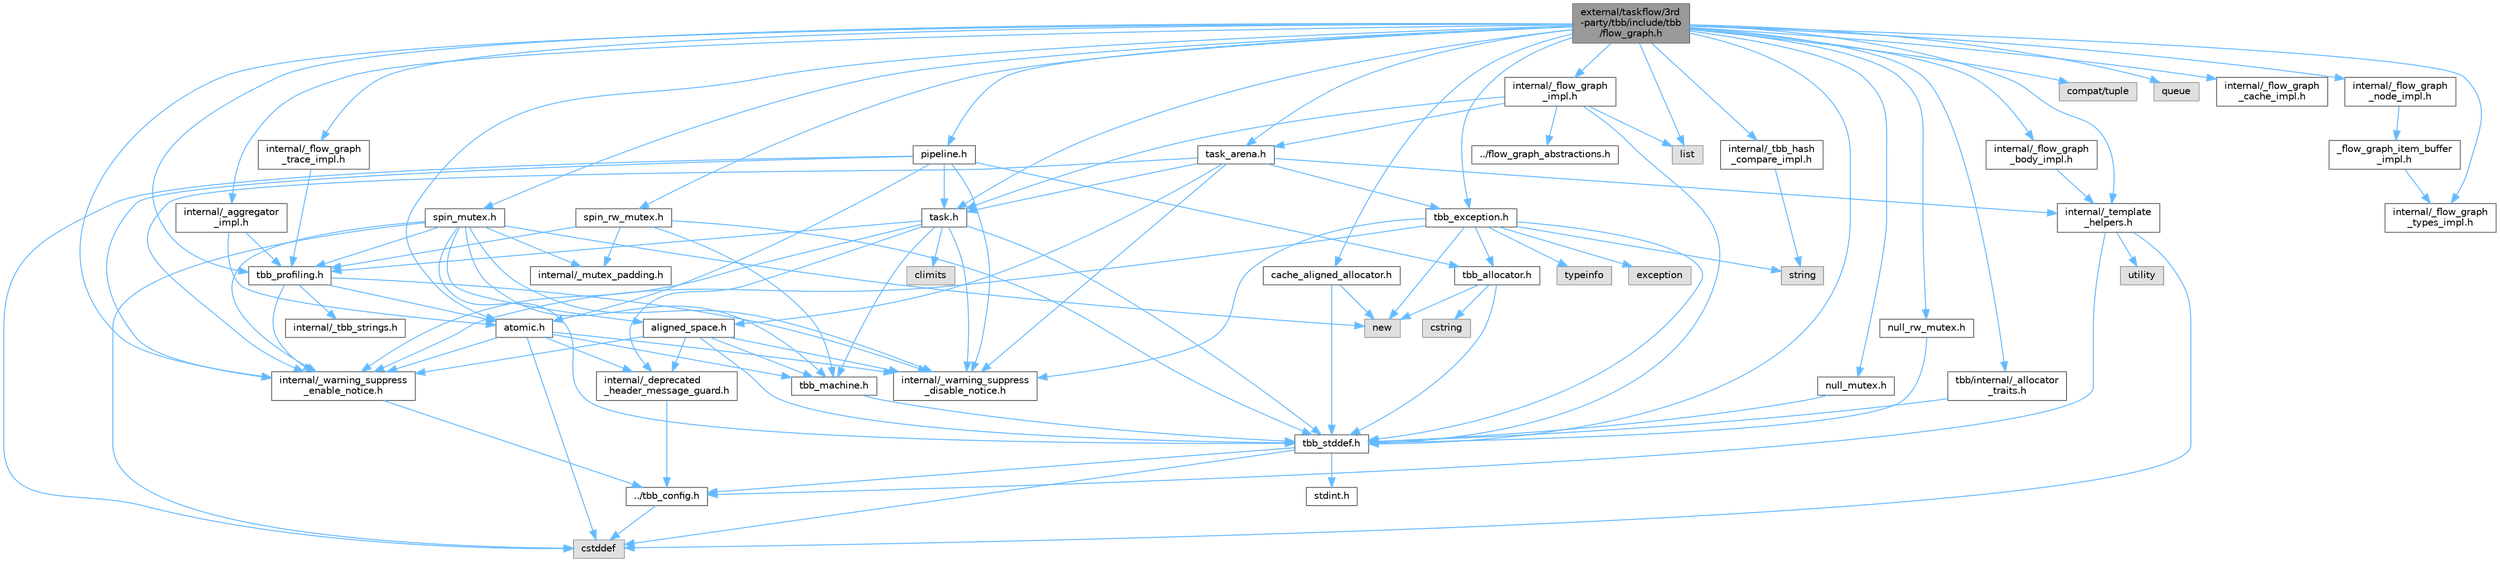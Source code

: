 digraph "external/taskflow/3rd-party/tbb/include/tbb/flow_graph.h"
{
 // LATEX_PDF_SIZE
  bgcolor="transparent";
  edge [fontname=Helvetica,fontsize=10,labelfontname=Helvetica,labelfontsize=10];
  node [fontname=Helvetica,fontsize=10,shape=box,height=0.2,width=0.4];
  Node1 [id="Node000001",label="external/taskflow/3rd\l-party/tbb/include/tbb\l/flow_graph.h",height=0.2,width=0.4,color="gray40", fillcolor="grey60", style="filled", fontcolor="black",tooltip="The graph related classes and functions"];
  Node1 -> Node2 [id="edge111_Node000001_Node000002",color="steelblue1",style="solid",tooltip=" "];
  Node2 [id="Node000002",label="internal/_warning_suppress\l_enable_notice.h",height=0.2,width=0.4,color="grey40", fillcolor="white", style="filled",URL="$__warning__suppress__enable__notice_8h.html",tooltip=" "];
  Node2 -> Node3 [id="edge112_Node000002_Node000003",color="steelblue1",style="solid",tooltip=" "];
  Node3 [id="Node000003",label="../tbb_config.h",height=0.2,width=0.4,color="grey40", fillcolor="white", style="filled",URL="$tbb__config_8h.html",tooltip=" "];
  Node3 -> Node4 [id="edge113_Node000003_Node000004",color="steelblue1",style="solid",tooltip=" "];
  Node4 [id="Node000004",label="cstddef",height=0.2,width=0.4,color="grey60", fillcolor="#E0E0E0", style="filled",tooltip=" "];
  Node1 -> Node5 [id="edge114_Node000001_Node000005",color="steelblue1",style="solid",tooltip=" "];
  Node5 [id="Node000005",label="tbb_stddef.h",height=0.2,width=0.4,color="grey40", fillcolor="white", style="filled",URL="$tbb__stddef_8h.html",tooltip=" "];
  Node5 -> Node3 [id="edge115_Node000005_Node000003",color="steelblue1",style="solid",tooltip=" "];
  Node5 -> Node4 [id="edge116_Node000005_Node000004",color="steelblue1",style="solid",tooltip=" "];
  Node5 -> Node6 [id="edge117_Node000005_Node000006",color="steelblue1",style="solid",tooltip=" "];
  Node6 [id="Node000006",label="stdint.h",height=0.2,width=0.4,color="grey40", fillcolor="white", style="filled",URL="$stdint_8h.html",tooltip=" "];
  Node1 -> Node7 [id="edge118_Node000001_Node000007",color="steelblue1",style="solid",tooltip=" "];
  Node7 [id="Node000007",label="atomic.h",height=0.2,width=0.4,color="grey40", fillcolor="white", style="filled",URL="$external_2taskflow_23rd-party_2tbb_2include_2tbb_2atomic_8h.html",tooltip=" "];
  Node7 -> Node8 [id="edge119_Node000007_Node000008",color="steelblue1",style="solid",tooltip=" "];
  Node8 [id="Node000008",label="internal/_deprecated\l_header_message_guard.h",height=0.2,width=0.4,color="grey40", fillcolor="white", style="filled",URL="$__deprecated__header__message__guard_8h.html",tooltip=" "];
  Node8 -> Node3 [id="edge120_Node000008_Node000003",color="steelblue1",style="solid",tooltip=" "];
  Node7 -> Node2 [id="edge121_Node000007_Node000002",color="steelblue1",style="solid",tooltip=" "];
  Node7 -> Node4 [id="edge122_Node000007_Node000004",color="steelblue1",style="solid",tooltip=" "];
  Node7 -> Node9 [id="edge123_Node000007_Node000009",color="steelblue1",style="solid",tooltip=" "];
  Node9 [id="Node000009",label="tbb_machine.h",height=0.2,width=0.4,color="grey40", fillcolor="white", style="filled",URL="$tbb__machine_8h.html",tooltip=" "];
  Node9 -> Node5 [id="edge124_Node000009_Node000005",color="steelblue1",style="solid",tooltip=" "];
  Node7 -> Node10 [id="edge125_Node000007_Node000010",color="steelblue1",style="solid",tooltip=" "];
  Node10 [id="Node000010",label="internal/_warning_suppress\l_disable_notice.h",height=0.2,width=0.4,color="grey40", fillcolor="white", style="filled",URL="$__warning__suppress__disable__notice_8h.html",tooltip=" "];
  Node1 -> Node11 [id="edge126_Node000001_Node000011",color="steelblue1",style="solid",tooltip=" "];
  Node11 [id="Node000011",label="spin_mutex.h",height=0.2,width=0.4,color="grey40", fillcolor="white", style="filled",URL="$external_2taskflow_23rd-party_2tbb_2include_2tbb_2spin__mutex_8h.html",tooltip=" "];
  Node11 -> Node2 [id="edge127_Node000011_Node000002",color="steelblue1",style="solid",tooltip=" "];
  Node11 -> Node4 [id="edge128_Node000011_Node000004",color="steelblue1",style="solid",tooltip=" "];
  Node11 -> Node12 [id="edge129_Node000011_Node000012",color="steelblue1",style="solid",tooltip=" "];
  Node12 [id="Node000012",label="new",height=0.2,width=0.4,color="grey60", fillcolor="#E0E0E0", style="filled",tooltip=" "];
  Node11 -> Node13 [id="edge130_Node000011_Node000013",color="steelblue1",style="solid",tooltip=" "];
  Node13 [id="Node000013",label="aligned_space.h",height=0.2,width=0.4,color="grey40", fillcolor="white", style="filled",URL="$aligned__space_8h.html",tooltip=" "];
  Node13 -> Node8 [id="edge131_Node000013_Node000008",color="steelblue1",style="solid",tooltip=" "];
  Node13 -> Node2 [id="edge132_Node000013_Node000002",color="steelblue1",style="solid",tooltip=" "];
  Node13 -> Node5 [id="edge133_Node000013_Node000005",color="steelblue1",style="solid",tooltip=" "];
  Node13 -> Node9 [id="edge134_Node000013_Node000009",color="steelblue1",style="solid",tooltip=" "];
  Node13 -> Node10 [id="edge135_Node000013_Node000010",color="steelblue1",style="solid",tooltip=" "];
  Node11 -> Node5 [id="edge136_Node000011_Node000005",color="steelblue1",style="solid",tooltip=" "];
  Node11 -> Node9 [id="edge137_Node000011_Node000009",color="steelblue1",style="solid",tooltip=" "];
  Node11 -> Node14 [id="edge138_Node000011_Node000014",color="steelblue1",style="solid",tooltip=" "];
  Node14 [id="Node000014",label="tbb_profiling.h",height=0.2,width=0.4,color="grey40", fillcolor="white", style="filled",URL="$tbb__profiling_8h.html",tooltip=" "];
  Node14 -> Node2 [id="edge139_Node000014_Node000002",color="steelblue1",style="solid",tooltip=" "];
  Node14 -> Node15 [id="edge140_Node000014_Node000015",color="steelblue1",style="solid",tooltip=" "];
  Node15 [id="Node000015",label="internal/_tbb_strings.h",height=0.2,width=0.4,color="grey40", fillcolor="white", style="filled",URL="$__tbb__strings_8h.html",tooltip=" "];
  Node14 -> Node7 [id="edge141_Node000014_Node000007",color="steelblue1",style="solid",tooltip=" "];
  Node14 -> Node10 [id="edge142_Node000014_Node000010",color="steelblue1",style="solid",tooltip=" "];
  Node11 -> Node16 [id="edge143_Node000011_Node000016",color="steelblue1",style="solid",tooltip=" "];
  Node16 [id="Node000016",label="internal/_mutex_padding.h",height=0.2,width=0.4,color="grey40", fillcolor="white", style="filled",URL="$__mutex__padding_8h.html",tooltip=" "];
  Node11 -> Node10 [id="edge144_Node000011_Node000010",color="steelblue1",style="solid",tooltip=" "];
  Node1 -> Node17 [id="edge145_Node000001_Node000017",color="steelblue1",style="solid",tooltip=" "];
  Node17 [id="Node000017",label="null_mutex.h",height=0.2,width=0.4,color="grey40", fillcolor="white", style="filled",URL="$external_2taskflow_23rd-party_2tbb_2include_2tbb_2null__mutex_8h.html",tooltip=" "];
  Node17 -> Node5 [id="edge146_Node000017_Node000005",color="steelblue1",style="solid",tooltip=" "];
  Node1 -> Node18 [id="edge147_Node000001_Node000018",color="steelblue1",style="solid",tooltip=" "];
  Node18 [id="Node000018",label="spin_rw_mutex.h",height=0.2,width=0.4,color="grey40", fillcolor="white", style="filled",URL="$spin__rw__mutex_8h.html",tooltip=" "];
  Node18 -> Node5 [id="edge148_Node000018_Node000005",color="steelblue1",style="solid",tooltip=" "];
  Node18 -> Node9 [id="edge149_Node000018_Node000009",color="steelblue1",style="solid",tooltip=" "];
  Node18 -> Node14 [id="edge150_Node000018_Node000014",color="steelblue1",style="solid",tooltip=" "];
  Node18 -> Node16 [id="edge151_Node000018_Node000016",color="steelblue1",style="solid",tooltip=" "];
  Node1 -> Node19 [id="edge152_Node000001_Node000019",color="steelblue1",style="solid",tooltip=" "];
  Node19 [id="Node000019",label="null_rw_mutex.h",height=0.2,width=0.4,color="grey40", fillcolor="white", style="filled",URL="$null__rw__mutex_8h.html",tooltip=" "];
  Node19 -> Node5 [id="edge153_Node000019_Node000005",color="steelblue1",style="solid",tooltip=" "];
  Node1 -> Node20 [id="edge154_Node000001_Node000020",color="steelblue1",style="solid",tooltip=" "];
  Node20 [id="Node000020",label="task.h",height=0.2,width=0.4,color="grey40", fillcolor="white", style="filled",URL="$task_8h.html",tooltip=" "];
  Node20 -> Node8 [id="edge155_Node000020_Node000008",color="steelblue1",style="solid",tooltip=" "];
  Node20 -> Node2 [id="edge156_Node000020_Node000002",color="steelblue1",style="solid",tooltip=" "];
  Node20 -> Node5 [id="edge157_Node000020_Node000005",color="steelblue1",style="solid",tooltip=" "];
  Node20 -> Node9 [id="edge158_Node000020_Node000009",color="steelblue1",style="solid",tooltip=" "];
  Node20 -> Node14 [id="edge159_Node000020_Node000014",color="steelblue1",style="solid",tooltip=" "];
  Node20 -> Node21 [id="edge160_Node000020_Node000021",color="steelblue1",style="solid",tooltip=" "];
  Node21 [id="Node000021",label="climits",height=0.2,width=0.4,color="grey60", fillcolor="#E0E0E0", style="filled",tooltip=" "];
  Node20 -> Node10 [id="edge161_Node000020_Node000010",color="steelblue1",style="solid",tooltip=" "];
  Node1 -> Node22 [id="edge162_Node000001_Node000022",color="steelblue1",style="solid",tooltip=" "];
  Node22 [id="Node000022",label="cache_aligned_allocator.h",height=0.2,width=0.4,color="grey40", fillcolor="white", style="filled",URL="$cache__aligned__allocator_8h.html",tooltip=" "];
  Node22 -> Node12 [id="edge163_Node000022_Node000012",color="steelblue1",style="solid",tooltip=" "];
  Node22 -> Node5 [id="edge164_Node000022_Node000005",color="steelblue1",style="solid",tooltip=" "];
  Node1 -> Node23 [id="edge165_Node000001_Node000023",color="steelblue1",style="solid",tooltip=" "];
  Node23 [id="Node000023",label="tbb_exception.h",height=0.2,width=0.4,color="grey40", fillcolor="white", style="filled",URL="$tbb__exception_8h.html",tooltip=" "];
  Node23 -> Node2 [id="edge166_Node000023_Node000002",color="steelblue1",style="solid",tooltip=" "];
  Node23 -> Node5 [id="edge167_Node000023_Node000005",color="steelblue1",style="solid",tooltip=" "];
  Node23 -> Node24 [id="edge168_Node000023_Node000024",color="steelblue1",style="solid",tooltip=" "];
  Node24 [id="Node000024",label="exception",height=0.2,width=0.4,color="grey60", fillcolor="#E0E0E0", style="filled",tooltip=" "];
  Node23 -> Node12 [id="edge169_Node000023_Node000012",color="steelblue1",style="solid",tooltip=" "];
  Node23 -> Node25 [id="edge170_Node000023_Node000025",color="steelblue1",style="solid",tooltip=" "];
  Node25 [id="Node000025",label="string",height=0.2,width=0.4,color="grey60", fillcolor="#E0E0E0", style="filled",tooltip=" "];
  Node23 -> Node26 [id="edge171_Node000023_Node000026",color="steelblue1",style="solid",tooltip=" "];
  Node26 [id="Node000026",label="tbb_allocator.h",height=0.2,width=0.4,color="grey40", fillcolor="white", style="filled",URL="$tbb__allocator_8h.html",tooltip=" "];
  Node26 -> Node5 [id="edge172_Node000026_Node000005",color="steelblue1",style="solid",tooltip=" "];
  Node26 -> Node12 [id="edge173_Node000026_Node000012",color="steelblue1",style="solid",tooltip=" "];
  Node26 -> Node27 [id="edge174_Node000026_Node000027",color="steelblue1",style="solid",tooltip=" "];
  Node27 [id="Node000027",label="cstring",height=0.2,width=0.4,color="grey60", fillcolor="#E0E0E0", style="filled",tooltip=" "];
  Node23 -> Node28 [id="edge175_Node000023_Node000028",color="steelblue1",style="solid",tooltip=" "];
  Node28 [id="Node000028",label="typeinfo",height=0.2,width=0.4,color="grey60", fillcolor="#E0E0E0", style="filled",tooltip=" "];
  Node23 -> Node10 [id="edge176_Node000023_Node000010",color="steelblue1",style="solid",tooltip=" "];
  Node1 -> Node29 [id="edge177_Node000001_Node000029",color="steelblue1",style="solid",tooltip=" "];
  Node29 [id="Node000029",label="pipeline.h",height=0.2,width=0.4,color="grey40", fillcolor="white", style="filled",URL="$pipeline_8h.html",tooltip=" "];
  Node29 -> Node2 [id="edge178_Node000029_Node000002",color="steelblue1",style="solid",tooltip=" "];
  Node29 -> Node7 [id="edge179_Node000029_Node000007",color="steelblue1",style="solid",tooltip=" "];
  Node29 -> Node20 [id="edge180_Node000029_Node000020",color="steelblue1",style="solid",tooltip=" "];
  Node29 -> Node26 [id="edge181_Node000029_Node000026",color="steelblue1",style="solid",tooltip=" "];
  Node29 -> Node4 [id="edge182_Node000029_Node000004",color="steelblue1",style="solid",tooltip=" "];
  Node29 -> Node10 [id="edge183_Node000029_Node000010",color="steelblue1",style="solid",tooltip=" "];
  Node1 -> Node30 [id="edge184_Node000001_Node000030",color="steelblue1",style="solid",tooltip=" "];
  Node30 [id="Node000030",label="internal/_template\l_helpers.h",height=0.2,width=0.4,color="grey40", fillcolor="white", style="filled",URL="$__template__helpers_8h.html",tooltip=" "];
  Node30 -> Node31 [id="edge185_Node000030_Node000031",color="steelblue1",style="solid",tooltip=" "];
  Node31 [id="Node000031",label="utility",height=0.2,width=0.4,color="grey60", fillcolor="#E0E0E0", style="filled",tooltip=" "];
  Node30 -> Node4 [id="edge186_Node000030_Node000004",color="steelblue1",style="solid",tooltip=" "];
  Node30 -> Node3 [id="edge187_Node000030_Node000003",color="steelblue1",style="solid",tooltip=" "];
  Node1 -> Node32 [id="edge188_Node000001_Node000032",color="steelblue1",style="solid",tooltip=" "];
  Node32 [id="Node000032",label="internal/_aggregator\l_impl.h",height=0.2,width=0.4,color="grey40", fillcolor="white", style="filled",URL="$__aggregator__impl_8h.html",tooltip=" "];
  Node32 -> Node7 [id="edge189_Node000032_Node000007",color="steelblue1",style="solid",tooltip=" "];
  Node32 -> Node14 [id="edge190_Node000032_Node000014",color="steelblue1",style="solid",tooltip=" "];
  Node1 -> Node33 [id="edge191_Node000001_Node000033",color="steelblue1",style="solid",tooltip=" "];
  Node33 [id="Node000033",label="tbb/internal/_allocator\l_traits.h",height=0.2,width=0.4,color="grey40", fillcolor="white", style="filled",URL="$__allocator__traits_8h.html",tooltip=" "];
  Node33 -> Node5 [id="edge192_Node000033_Node000005",color="steelblue1",style="solid",tooltip=" "];
  Node1 -> Node14 [id="edge193_Node000001_Node000014",color="steelblue1",style="solid",tooltip=" "];
  Node1 -> Node34 [id="edge194_Node000001_Node000034",color="steelblue1",style="solid",tooltip=" "];
  Node34 [id="Node000034",label="task_arena.h",height=0.2,width=0.4,color="grey40", fillcolor="white", style="filled",URL="$task__arena_8h.html",tooltip=" "];
  Node34 -> Node2 [id="edge195_Node000034_Node000002",color="steelblue1",style="solid",tooltip=" "];
  Node34 -> Node20 [id="edge196_Node000034_Node000020",color="steelblue1",style="solid",tooltip=" "];
  Node34 -> Node23 [id="edge197_Node000034_Node000023",color="steelblue1",style="solid",tooltip=" "];
  Node34 -> Node30 [id="edge198_Node000034_Node000030",color="steelblue1",style="solid",tooltip=" "];
  Node34 -> Node13 [id="edge199_Node000034_Node000013",color="steelblue1",style="solid",tooltip=" "];
  Node34 -> Node10 [id="edge200_Node000034_Node000010",color="steelblue1",style="solid",tooltip=" "];
  Node1 -> Node35 [id="edge201_Node000001_Node000035",color="steelblue1",style="solid",tooltip=" "];
  Node35 [id="Node000035",label="compat/tuple",height=0.2,width=0.4,color="grey60", fillcolor="#E0E0E0", style="filled",tooltip=" "];
  Node1 -> Node36 [id="edge202_Node000001_Node000036",color="steelblue1",style="solid",tooltip=" "];
  Node36 [id="Node000036",label="list",height=0.2,width=0.4,color="grey60", fillcolor="#E0E0E0", style="filled",tooltip=" "];
  Node1 -> Node37 [id="edge203_Node000001_Node000037",color="steelblue1",style="solid",tooltip=" "];
  Node37 [id="Node000037",label="queue",height=0.2,width=0.4,color="grey60", fillcolor="#E0E0E0", style="filled",tooltip=" "];
  Node1 -> Node38 [id="edge204_Node000001_Node000038",color="steelblue1",style="solid",tooltip=" "];
  Node38 [id="Node000038",label="internal/_flow_graph\l_impl.h",height=0.2,width=0.4,color="grey40", fillcolor="white", style="filled",URL="$__flow__graph__impl_8h.html",tooltip=" "];
  Node38 -> Node5 [id="edge205_Node000038_Node000005",color="steelblue1",style="solid",tooltip=" "];
  Node38 -> Node20 [id="edge206_Node000038_Node000020",color="steelblue1",style="solid",tooltip=" "];
  Node38 -> Node34 [id="edge207_Node000038_Node000034",color="steelblue1",style="solid",tooltip=" "];
  Node38 -> Node39 [id="edge208_Node000038_Node000039",color="steelblue1",style="solid",tooltip=" "];
  Node39 [id="Node000039",label="../flow_graph_abstractions.h",height=0.2,width=0.4,color="grey40", fillcolor="white", style="filled",URL="$flow__graph__abstractions_8h.html",tooltip=" "];
  Node38 -> Node36 [id="edge209_Node000038_Node000036",color="steelblue1",style="solid",tooltip=" "];
  Node1 -> Node40 [id="edge210_Node000001_Node000040",color="steelblue1",style="solid",tooltip=" "];
  Node40 [id="Node000040",label="internal/_flow_graph\l_trace_impl.h",height=0.2,width=0.4,color="grey40", fillcolor="white", style="filled",URL="$__flow__graph__trace__impl_8h.html",tooltip=" "];
  Node40 -> Node14 [id="edge211_Node000040_Node000014",color="steelblue1",style="solid",tooltip=" "];
  Node1 -> Node41 [id="edge212_Node000001_Node000041",color="steelblue1",style="solid",tooltip=" "];
  Node41 [id="Node000041",label="internal/_tbb_hash\l_compare_impl.h",height=0.2,width=0.4,color="grey40", fillcolor="white", style="filled",URL="$__tbb__hash__compare__impl_8h.html",tooltip=" "];
  Node41 -> Node25 [id="edge213_Node000041_Node000025",color="steelblue1",style="solid",tooltip=" "];
  Node1 -> Node42 [id="edge214_Node000001_Node000042",color="steelblue1",style="solid",tooltip=" "];
  Node42 [id="Node000042",label="internal/_flow_graph\l_body_impl.h",height=0.2,width=0.4,color="grey40", fillcolor="white", style="filled",URL="$__flow__graph__body__impl_8h.html",tooltip=" "];
  Node42 -> Node30 [id="edge215_Node000042_Node000030",color="steelblue1",style="solid",tooltip=" "];
  Node1 -> Node43 [id="edge216_Node000001_Node000043",color="steelblue1",style="solid",tooltip=" "];
  Node43 [id="Node000043",label="internal/_flow_graph\l_cache_impl.h",height=0.2,width=0.4,color="grey40", fillcolor="white", style="filled",URL="$__flow__graph__cache__impl_8h.html",tooltip=" "];
  Node1 -> Node44 [id="edge217_Node000001_Node000044",color="steelblue1",style="solid",tooltip=" "];
  Node44 [id="Node000044",label="internal/_flow_graph\l_types_impl.h",height=0.2,width=0.4,color="grey40", fillcolor="white", style="filled",URL="$__flow__graph__types__impl_8h.html",tooltip=" "];
  Node1 -> Node45 [id="edge218_Node000001_Node000045",color="steelblue1",style="solid",tooltip=" "];
  Node45 [id="Node000045",label="internal/_flow_graph\l_node_impl.h",height=0.2,width=0.4,color="grey40", fillcolor="white", style="filled",URL="$__flow__graph__node__impl_8h.html",tooltip=" "];
  Node45 -> Node46 [id="edge219_Node000045_Node000046",color="steelblue1",style="solid",tooltip=" "];
  Node46 [id="Node000046",label="_flow_graph_item_buffer\l_impl.h",height=0.2,width=0.4,color="grey40", fillcolor="white", style="filled",URL="$__flow__graph__item__buffer__impl_8h.html",tooltip=" "];
  Node46 -> Node44 [id="edge220_Node000046_Node000044",color="steelblue1",style="solid",tooltip=" "];
}
